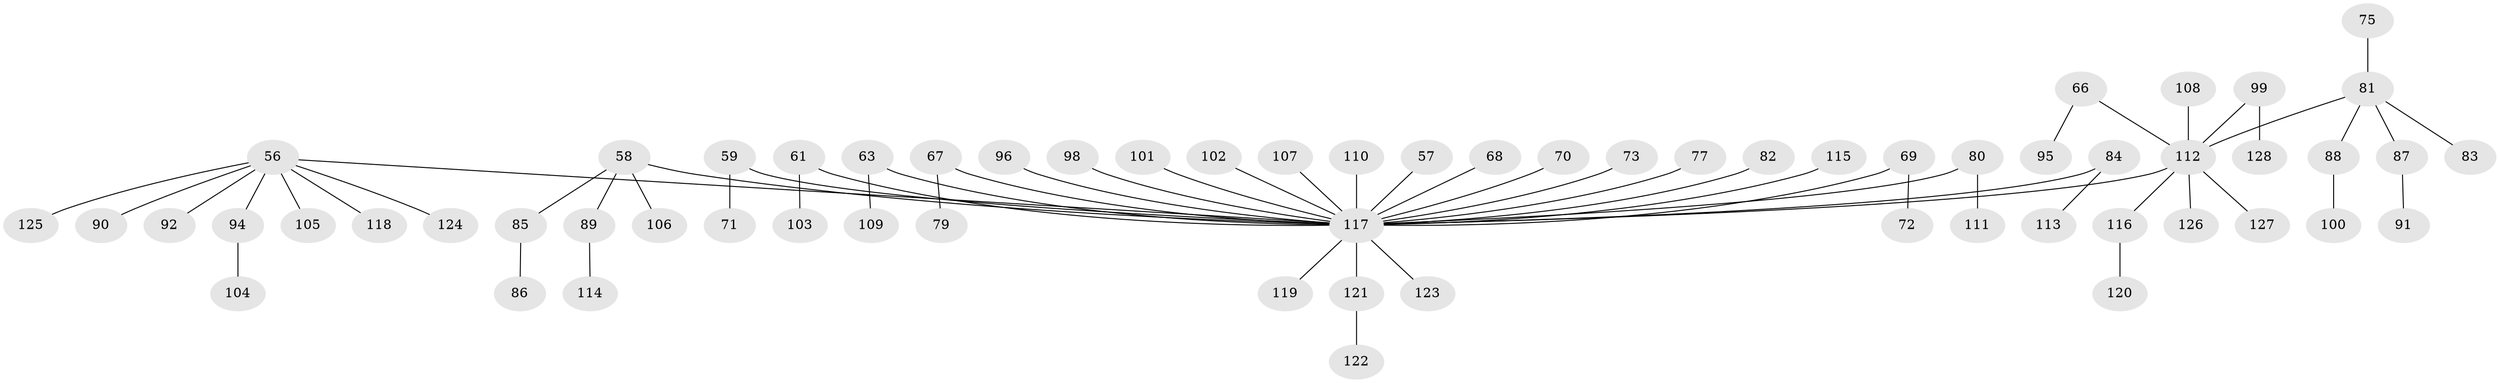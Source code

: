 // original degree distribution, {5: 0.0234375, 10: 0.0078125, 4: 0.0625, 3: 0.1484375, 6: 0.015625, 2: 0.2578125, 1: 0.484375}
// Generated by graph-tools (version 1.1) at 2025/52/03/09/25 04:52:37]
// undirected, 64 vertices, 63 edges
graph export_dot {
graph [start="1"]
  node [color=gray90,style=filled];
  56 [super="+20+22+35"];
  57;
  58 [super="+40+41"];
  59;
  61 [super="+60"];
  63;
  66;
  67;
  68;
  69;
  70;
  71;
  72;
  73;
  75;
  77;
  79;
  80;
  81 [super="+43+37"];
  82;
  83;
  84;
  85;
  86;
  87;
  88;
  89;
  90;
  91;
  92;
  94;
  95;
  96;
  98;
  99;
  100;
  101;
  102;
  103;
  104;
  105;
  106;
  107;
  108;
  109;
  110;
  111;
  112 [super="+97+65"];
  113;
  114;
  115;
  116;
  117 [super="+44+64+76+51+53+78+55"];
  118;
  119;
  120;
  121 [super="+62+93"];
  122;
  123;
  124;
  125;
  126;
  127;
  128;
  56 -- 90;
  56 -- 124;
  56 -- 105;
  56 -- 92;
  56 -- 118;
  56 -- 125;
  56 -- 94;
  56 -- 117;
  57 -- 117;
  58 -- 85;
  58 -- 106;
  58 -- 89;
  58 -- 117;
  59 -- 71;
  59 -- 117;
  61 -- 117;
  61 -- 103;
  63 -- 109;
  63 -- 117;
  66 -- 95;
  66 -- 112;
  67 -- 79;
  67 -- 117;
  68 -- 117;
  69 -- 72;
  69 -- 117;
  70 -- 117;
  73 -- 117;
  75 -- 81;
  77 -- 117;
  80 -- 111;
  80 -- 117;
  81 -- 88;
  81 -- 83;
  81 -- 87;
  81 -- 112;
  82 -- 117;
  84 -- 113;
  84 -- 117;
  85 -- 86;
  87 -- 91;
  88 -- 100;
  89 -- 114;
  94 -- 104;
  96 -- 117;
  98 -- 117;
  99 -- 128;
  99 -- 112;
  101 -- 117;
  102 -- 117;
  107 -- 117;
  108 -- 112;
  110 -- 117;
  112 -- 126;
  112 -- 116;
  112 -- 127;
  112 -- 117;
  115 -- 117;
  116 -- 120;
  117 -- 123;
  117 -- 121;
  117 -- 119;
  121 -- 122;
}
